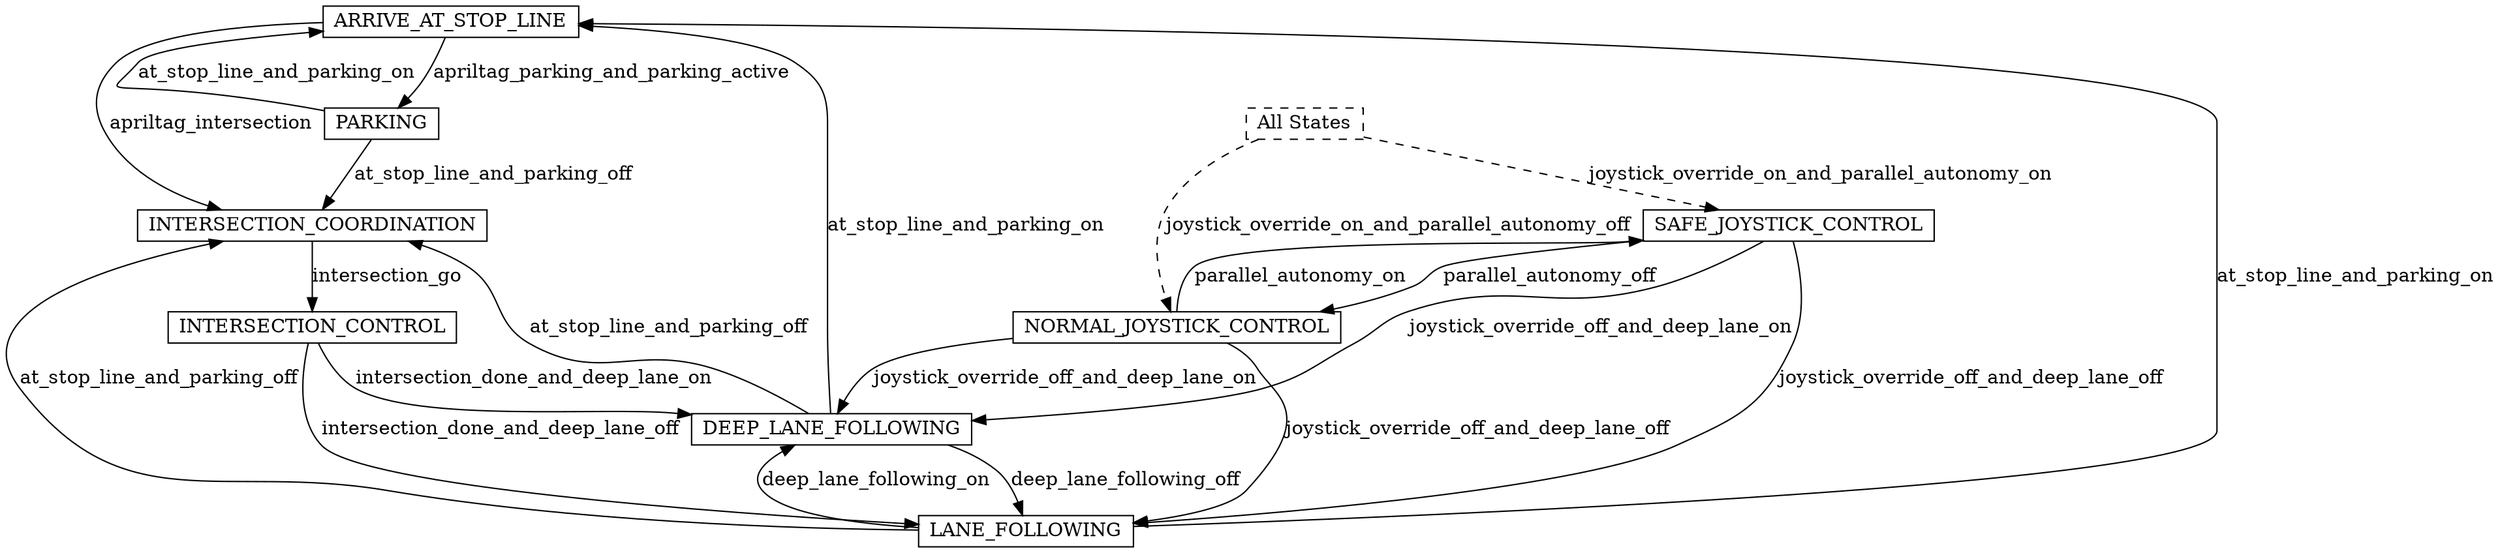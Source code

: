 // default.yaml
digraph {
	node [height=.1 shape=record]
	ARRIVE_AT_STOP_LINE [label=ARRIVE_AT_STOP_LINE color=black fontcolor=black]
	INTERSECTION_CONTROL [label=INTERSECTION_CONTROL color=black fontcolor=black]
	INTERSECTION_COORDINATION [label=INTERSECTION_COORDINATION color=black fontcolor=black]
	DEEP_LANE_FOLLOWING [label=DEEP_LANE_FOLLOWING]
	PARKING [label=PARKING color=black fontcolor=black]
	SAFE_JOYSTICK_CONTROL [label=SAFE_JOYSTICK_CONTROL color=black fontcolor=black]
	NORMAL_JOYSTICK_CONTROL [label=NORMAL_JOYSTICK_CONTROL color=black fontcolor=black]
	LANE_FOLLOWING [label=LANE_FOLLOWING color=black fontcolor=black]
	ARRIVE_AT_STOP_LINE -> PARKING [label=apriltag_parking_and_parking_active color=black fontcolor=black]
	ARRIVE_AT_STOP_LINE -> INTERSECTION_COORDINATION [label=apriltag_intersection color=black fontcolor=black]
	INTERSECTION_CONTROL -> DEEP_LANE_FOLLOWING [label=intersection_done_and_deep_lane_on color=black fontcolor=black]
	INTERSECTION_CONTROL -> LANE_FOLLOWING [label=intersection_done_and_deep_lane_off color=black fontcolor=black]
	INTERSECTION_COORDINATION -> INTERSECTION_CONTROL [label=intersection_go color=black fontcolor=black]
	DEEP_LANE_FOLLOWING -> LANE_FOLLOWING [label=deep_lane_following_off color=black fontcolor=black]
	DEEP_LANE_FOLLOWING -> INTERSECTION_COORDINATION [label=at_stop_line_and_parking_off color=black fontcolor=black]
	DEEP_LANE_FOLLOWING -> ARRIVE_AT_STOP_LINE [label=at_stop_line_and_parking_on color=black fontcolor=black]
	PARKING -> INTERSECTION_COORDINATION [label=at_stop_line_and_parking_off color=black fontcolor=black]
	PARKING -> ARRIVE_AT_STOP_LINE [label=at_stop_line_and_parking_on color=black fontcolor=black]
	SAFE_JOYSTICK_CONTROL -> DEEP_LANE_FOLLOWING [label=joystick_override_off_and_deep_lane_on color=black fontcolor=black]
	SAFE_JOYSTICK_CONTROL -> NORMAL_JOYSTICK_CONTROL [label=parallel_autonomy_off color=black fontcolor=black]
	SAFE_JOYSTICK_CONTROL -> LANE_FOLLOWING [label=joystick_override_off_and_deep_lane_off color=black fontcolor=black]
	NORMAL_JOYSTICK_CONTROL -> DEEP_LANE_FOLLOWING [label=joystick_override_off_and_deep_lane_on color=black fontcolor=black]
	NORMAL_JOYSTICK_CONTROL -> LANE_FOLLOWING [label=joystick_override_off_and_deep_lane_off color=black fontcolor=black]
	NORMAL_JOYSTICK_CONTROL -> SAFE_JOYSTICK_CONTROL [label=parallel_autonomy_on color=black fontcolor=black]
	LANE_FOLLOWING -> ARRIVE_AT_STOP_LINE [label=at_stop_line_and_parking_on color=black fontcolor=black]
	LANE_FOLLOWING -> INTERSECTION_COORDINATION [label=at_stop_line_and_parking_off color=black fontcolor=black]
	LANE_FOLLOWING -> DEEP_LANE_FOLLOWING [label=deep_lane_following_on color=black fontcolor=black]
	ALL_STATES [label="All States" style=dashed]
	ALL_STATES -> NORMAL_JOYSTICK_CONTROL [label=joystick_override_on_and_parallel_autonomy_off concentrate=false style=dashed]
	ALL_STATES -> SAFE_JOYSTICK_CONTROL [label=joystick_override_on_and_parallel_autonomy_on concentrate=false style=dashed]
}